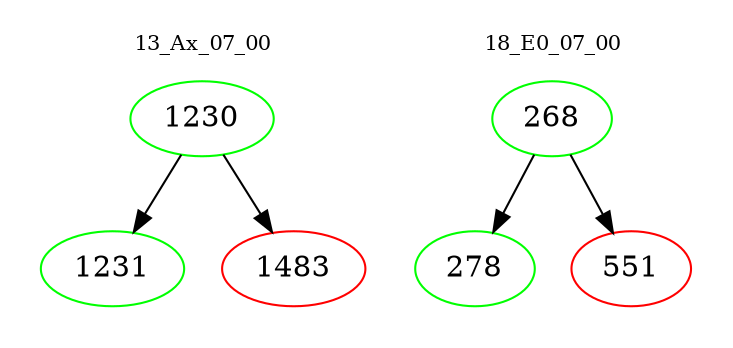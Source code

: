 digraph{
subgraph cluster_0 {
color = white
label = "13_Ax_07_00";
fontsize=10;
T0_1230 [label="1230", color="green"]
T0_1230 -> T0_1231 [color="black"]
T0_1231 [label="1231", color="green"]
T0_1230 -> T0_1483 [color="black"]
T0_1483 [label="1483", color="red"]
}
subgraph cluster_1 {
color = white
label = "18_E0_07_00";
fontsize=10;
T1_268 [label="268", color="green"]
T1_268 -> T1_278 [color="black"]
T1_278 [label="278", color="green"]
T1_268 -> T1_551 [color="black"]
T1_551 [label="551", color="red"]
}
}
